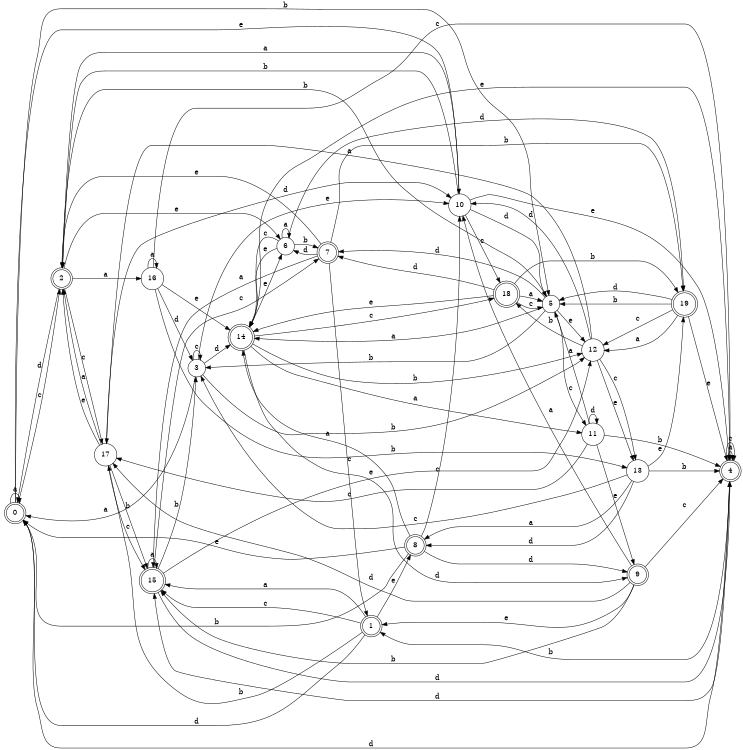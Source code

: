 digraph n16_4 {
__start0 [label="" shape="none"];

rankdir=LR;
size="8,5";

s0 [style="rounded,filled", color="black", fillcolor="white" shape="doublecircle", label="0"];
s1 [style="rounded,filled", color="black", fillcolor="white" shape="doublecircle", label="1"];
s2 [style="rounded,filled", color="black", fillcolor="white" shape="doublecircle", label="2"];
s3 [style="filled", color="black", fillcolor="white" shape="circle", label="3"];
s4 [style="rounded,filled", color="black", fillcolor="white" shape="doublecircle", label="4"];
s5 [style="filled", color="black", fillcolor="white" shape="circle", label="5"];
s6 [style="filled", color="black", fillcolor="white" shape="circle", label="6"];
s7 [style="rounded,filled", color="black", fillcolor="white" shape="doublecircle", label="7"];
s8 [style="rounded,filled", color="black", fillcolor="white" shape="doublecircle", label="8"];
s9 [style="rounded,filled", color="black", fillcolor="white" shape="doublecircle", label="9"];
s10 [style="filled", color="black", fillcolor="white" shape="circle", label="10"];
s11 [style="filled", color="black", fillcolor="white" shape="circle", label="11"];
s12 [style="filled", color="black", fillcolor="white" shape="circle", label="12"];
s13 [style="filled", color="black", fillcolor="white" shape="circle", label="13"];
s14 [style="rounded,filled", color="black", fillcolor="white" shape="doublecircle", label="14"];
s15 [style="rounded,filled", color="black", fillcolor="white" shape="doublecircle", label="15"];
s16 [style="filled", color="black", fillcolor="white" shape="circle", label="16"];
s17 [style="filled", color="black", fillcolor="white" shape="circle", label="17"];
s18 [style="rounded,filled", color="black", fillcolor="white" shape="doublecircle", label="18"];
s19 [style="rounded,filled", color="black", fillcolor="white" shape="doublecircle", label="19"];
s0 -> s0 [label="a"];
s0 -> s5 [label="b"];
s0 -> s2 [label="c"];
s0 -> s4 [label="d"];
s0 -> s10 [label="e"];
s1 -> s15 [label="a"];
s1 -> s17 [label="b"];
s1 -> s15 [label="c"];
s1 -> s0 [label="d"];
s1 -> s8 [label="e"];
s2 -> s16 [label="a"];
s2 -> s5 [label="b"];
s2 -> s17 [label="c"];
s2 -> s0 [label="d"];
s2 -> s6 [label="e"];
s3 -> s0 [label="a"];
s3 -> s12 [label="b"];
s3 -> s3 [label="c"];
s3 -> s14 [label="d"];
s3 -> s10 [label="e"];
s4 -> s4 [label="a"];
s4 -> s1 [label="b"];
s4 -> s4 [label="c"];
s4 -> s15 [label="d"];
s4 -> s14 [label="e"];
s5 -> s14 [label="a"];
s5 -> s3 [label="b"];
s5 -> s11 [label="c"];
s5 -> s7 [label="d"];
s5 -> s12 [label="e"];
s6 -> s6 [label="a"];
s6 -> s7 [label="b"];
s6 -> s14 [label="c"];
s6 -> s19 [label="d"];
s6 -> s14 [label="e"];
s7 -> s15 [label="a"];
s7 -> s19 [label="b"];
s7 -> s1 [label="c"];
s7 -> s6 [label="d"];
s7 -> s2 [label="e"];
s8 -> s14 [label="a"];
s8 -> s0 [label="b"];
s8 -> s10 [label="c"];
s8 -> s9 [label="d"];
s8 -> s0 [label="e"];
s9 -> s10 [label="a"];
s9 -> s15 [label="b"];
s9 -> s4 [label="c"];
s9 -> s17 [label="d"];
s9 -> s1 [label="e"];
s10 -> s2 [label="a"];
s10 -> s2 [label="b"];
s10 -> s18 [label="c"];
s10 -> s5 [label="d"];
s10 -> s4 [label="e"];
s11 -> s5 [label="a"];
s11 -> s4 [label="b"];
s11 -> s17 [label="c"];
s11 -> s11 [label="d"];
s11 -> s9 [label="e"];
s12 -> s17 [label="a"];
s12 -> s18 [label="b"];
s12 -> s13 [label="c"];
s12 -> s10 [label="d"];
s12 -> s13 [label="e"];
s13 -> s8 [label="a"];
s13 -> s4 [label="b"];
s13 -> s3 [label="c"];
s13 -> s8 [label="d"];
s13 -> s19 [label="e"];
s14 -> s11 [label="a"];
s14 -> s12 [label="b"];
s14 -> s18 [label="c"];
s14 -> s9 [label="d"];
s14 -> s6 [label="e"];
s15 -> s15 [label="a"];
s15 -> s3 [label="b"];
s15 -> s7 [label="c"];
s15 -> s4 [label="d"];
s15 -> s12 [label="e"];
s16 -> s16 [label="a"];
s16 -> s13 [label="b"];
s16 -> s4 [label="c"];
s16 -> s3 [label="d"];
s16 -> s14 [label="e"];
s17 -> s2 [label="a"];
s17 -> s15 [label="b"];
s17 -> s15 [label="c"];
s17 -> s10 [label="d"];
s17 -> s2 [label="e"];
s18 -> s5 [label="a"];
s18 -> s19 [label="b"];
s18 -> s5 [label="c"];
s18 -> s7 [label="d"];
s18 -> s14 [label="e"];
s19 -> s12 [label="a"];
s19 -> s5 [label="b"];
s19 -> s12 [label="c"];
s19 -> s5 [label="d"];
s19 -> s4 [label="e"];

}